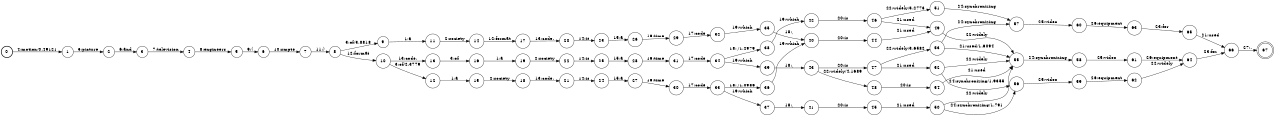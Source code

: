digraph FST {
rankdir = LR;
size = "8.5,11";
label = "";
center = 1;
orientation = Portrait;
ranksep = "0.4";
nodesep = "0.25";
0 [label = "0", shape = circle, style = bold, fontsize = 14]
	0 -> 1 [label = "4:motion/0.49121", fontsize = 14];
1 [label = "1", shape = circle, style = solid, fontsize = 14]
	1 -> 2 [label = "5:picture", fontsize = 14];
2 [label = "2", shape = circle, style = solid, fontsize = 14]
	2 -> 3 [label = "6:and", fontsize = 14];
3 [label = "3", shape = circle, style = solid, fontsize = 14]
	3 -> 4 [label = "7:television", fontsize = 14];
4 [label = "4", shape = circle, style = solid, fontsize = 14]
	4 -> 5 [label = "8:engineers", fontsize = 14];
5 [label = "5", shape = circle, style = solid, fontsize = 14]
	5 -> 6 [label = "9:(", fontsize = 14];
6 [label = "6", shape = circle, style = solid, fontsize = 14]
	6 -> 7 [label = "10:smpte", fontsize = 14];
7 [label = "7", shape = circle, style = solid, fontsize = 14]
	7 -> 8 [label = "11:)", fontsize = 14];
8 [label = "8", shape = circle, style = solid, fontsize = 14]
	8 -> 9 [label = "3:of/3.8818", fontsize = 14];
	8 -> 10 [label = "12:format", fontsize = 14];
9 [label = "9", shape = circle, style = solid, fontsize = 14]
	9 -> 11 [label = "1:a", fontsize = 14];
10 [label = "10", shape = circle, style = solid, fontsize = 14]
	10 -> 12 [label = "3:of/2.3779", fontsize = 14];
	10 -> 13 [label = "13:code.", fontsize = 14];
11 [label = "11", shape = circle, style = solid, fontsize = 14]
	11 -> 14 [label = "2:society", fontsize = 14];
12 [label = "12", shape = circle, style = solid, fontsize = 14]
	12 -> 15 [label = "1:a", fontsize = 14];
13 [label = "13", shape = circle, style = solid, fontsize = 14]
	13 -> 16 [label = "3:of", fontsize = 14];
14 [label = "14", shape = circle, style = solid, fontsize = 14]
	14 -> 17 [label = "12:format", fontsize = 14];
15 [label = "15", shape = circle, style = solid, fontsize = 14]
	15 -> 18 [label = "2:society", fontsize = 14];
16 [label = "16", shape = circle, style = solid, fontsize = 14]
	16 -> 19 [label = "1:a", fontsize = 14];
17 [label = "17", shape = circle, style = solid, fontsize = 14]
	17 -> 20 [label = "13:code.", fontsize = 14];
18 [label = "18", shape = circle, style = solid, fontsize = 14]
	18 -> 21 [label = "13:code.", fontsize = 14];
19 [label = "19", shape = circle, style = solid, fontsize = 14]
	19 -> 22 [label = "2:society", fontsize = 14];
20 [label = "20", shape = circle, style = solid, fontsize = 14]
	20 -> 23 [label = "14:is", fontsize = 14];
21 [label = "21", shape = circle, style = solid, fontsize = 14]
	21 -> 24 [label = "14:is", fontsize = 14];
22 [label = "22", shape = circle, style = solid, fontsize = 14]
	22 -> 25 [label = "14:is", fontsize = 14];
23 [label = "23", shape = circle, style = solid, fontsize = 14]
	23 -> 26 [label = "15:a", fontsize = 14];
24 [label = "24", shape = circle, style = solid, fontsize = 14]
	24 -> 27 [label = "15:a", fontsize = 14];
25 [label = "25", shape = circle, style = solid, fontsize = 14]
	25 -> 28 [label = "15:a", fontsize = 14];
26 [label = "26", shape = circle, style = solid, fontsize = 14]
	26 -> 29 [label = "16:time", fontsize = 14];
27 [label = "27", shape = circle, style = solid, fontsize = 14]
	27 -> 30 [label = "16:time", fontsize = 14];
28 [label = "28", shape = circle, style = solid, fontsize = 14]
	28 -> 31 [label = "16:time", fontsize = 14];
29 [label = "29", shape = circle, style = solid, fontsize = 14]
	29 -> 32 [label = "17:code", fontsize = 14];
30 [label = "30", shape = circle, style = solid, fontsize = 14]
	30 -> 33 [label = "17:code", fontsize = 14];
31 [label = "31", shape = circle, style = solid, fontsize = 14]
	31 -> 34 [label = "17:code", fontsize = 14];
32 [label = "32", shape = circle, style = solid, fontsize = 14]
	32 -> 35 [label = "19:which", fontsize = 14];
33 [label = "33", shape = circle, style = solid, fontsize = 14]
	33 -> 36 [label = "18:,/1.0986", fontsize = 14];
	33 -> 37 [label = "19:which", fontsize = 14];
34 [label = "34", shape = circle, style = solid, fontsize = 14]
	34 -> 38 [label = "18:,/1.2979", fontsize = 14];
	34 -> 39 [label = "19:which", fontsize = 14];
35 [label = "35", shape = circle, style = solid, fontsize = 14]
	35 -> 40 [label = "18:,", fontsize = 14];
36 [label = "36", shape = circle, style = solid, fontsize = 14]
	36 -> 40 [label = "19:which", fontsize = 14];
37 [label = "37", shape = circle, style = solid, fontsize = 14]
	37 -> 41 [label = "18:,", fontsize = 14];
38 [label = "38", shape = circle, style = solid, fontsize = 14]
	38 -> 42 [label = "19:which", fontsize = 14];
39 [label = "39", shape = circle, style = solid, fontsize = 14]
	39 -> 43 [label = "18:,", fontsize = 14];
40 [label = "40", shape = circle, style = solid, fontsize = 14]
	40 -> 44 [label = "20:is", fontsize = 14];
41 [label = "41", shape = circle, style = solid, fontsize = 14]
	41 -> 45 [label = "20:is", fontsize = 14];
42 [label = "42", shape = circle, style = solid, fontsize = 14]
	42 -> 46 [label = "20:is", fontsize = 14];
43 [label = "43", shape = circle, style = solid, fontsize = 14]
	43 -> 47 [label = "20:is", fontsize = 14];
	43 -> 48 [label = "22:widely/4.1689", fontsize = 14];
44 [label = "44", shape = circle, style = solid, fontsize = 14]
	44 -> 49 [label = "21:used", fontsize = 14];
45 [label = "45", shape = circle, style = solid, fontsize = 14]
	45 -> 50 [label = "21:used", fontsize = 14];
46 [label = "46", shape = circle, style = solid, fontsize = 14]
	46 -> 49 [label = "21:used", fontsize = 14];
	46 -> 51 [label = "22:widely/3.2773", fontsize = 14];
47 [label = "47", shape = circle, style = solid, fontsize = 14]
	47 -> 52 [label = "21:used", fontsize = 14];
	47 -> 53 [label = "22:widely/3.6582", fontsize = 14];
48 [label = "48", shape = circle, style = solid, fontsize = 14]
	48 -> 54 [label = "20:is", fontsize = 14];
49 [label = "49", shape = circle, style = solid, fontsize = 14]
	49 -> 55 [label = "22:widely", fontsize = 14];
50 [label = "50", shape = circle, style = solid, fontsize = 14]
	50 -> 55 [label = "22:widely", fontsize = 14];
	50 -> 56 [label = "24:synchronizing/1.791", fontsize = 14];
51 [label = "51", shape = circle, style = solid, fontsize = 14]
	51 -> 57 [label = "24:synchronizing", fontsize = 14];
52 [label = "52", shape = circle, style = solid, fontsize = 14]
	52 -> 55 [label = "22:widely", fontsize = 14];
	52 -> 56 [label = "24:synchronizing/1.9355", fontsize = 14];
53 [label = "53", shape = circle, style = solid, fontsize = 14]
	53 -> 55 [label = "21:used/1.6094", fontsize = 14];
	53 -> 57 [label = "24:synchronizing", fontsize = 14];
54 [label = "54", shape = circle, style = solid, fontsize = 14]
	54 -> 55 [label = "21:used", fontsize = 14];
55 [label = "55", shape = circle, style = solid, fontsize = 14]
	55 -> 58 [label = "24:synchronizing", fontsize = 14];
56 [label = "56", shape = circle, style = solid, fontsize = 14]
	56 -> 59 [label = "25:video", fontsize = 14];
57 [label = "57", shape = circle, style = solid, fontsize = 14]
	57 -> 60 [label = "25:video", fontsize = 14];
58 [label = "58", shape = circle, style = solid, fontsize = 14]
	58 -> 61 [label = "25:video", fontsize = 14];
59 [label = "59", shape = circle, style = solid, fontsize = 14]
	59 -> 62 [label = "26:equipment", fontsize = 14];
60 [label = "60", shape = circle, style = solid, fontsize = 14]
	60 -> 63 [label = "26:equipment", fontsize = 14];
61 [label = "61", shape = circle, style = solid, fontsize = 14]
	61 -> 64 [label = "26:equipment", fontsize = 14];
62 [label = "62", shape = circle, style = solid, fontsize = 14]
	62 -> 64 [label = "22:widely", fontsize = 14];
63 [label = "63", shape = circle, style = solid, fontsize = 14]
	63 -> 65 [label = "23:for", fontsize = 14];
64 [label = "64", shape = circle, style = solid, fontsize = 14]
	64 -> 66 [label = "23:for", fontsize = 14];
65 [label = "65", shape = circle, style = solid, fontsize = 14]
	65 -> 66 [label = "21:used", fontsize = 14];
66 [label = "66", shape = circle, style = solid, fontsize = 14]
	66 -> 67 [label = "27:.", fontsize = 14];
67 [label = "67", shape = doublecircle, style = solid, fontsize = 14]
}
